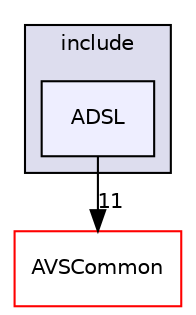digraph "/workplace/avs-device-sdk/ADSL/include/ADSL" {
  compound=true
  node [ fontsize="10", fontname="Helvetica"];
  edge [ labelfontsize="10", labelfontname="Helvetica"];
  subgraph clusterdir_0ad8890ca26b658b7f4a1511f46d3706 {
    graph [ bgcolor="#ddddee", pencolor="black", label="include" fontname="Helvetica", fontsize="10", URL="dir_0ad8890ca26b658b7f4a1511f46d3706.html"]
  dir_02d2e4cabccc4f164a834c9d2dadd160 [shape=box, label="ADSL", style="filled", fillcolor="#eeeeff", pencolor="black", URL="dir_02d2e4cabccc4f164a834c9d2dadd160.html"];
  }
  dir_13e65effb2bde530b17b3d5eefcd0266 [shape=box label="AVSCommon" fillcolor="white" style="filled" color="red" URL="dir_13e65effb2bde530b17b3d5eefcd0266.html"];
  dir_02d2e4cabccc4f164a834c9d2dadd160->dir_13e65effb2bde530b17b3d5eefcd0266 [headlabel="11", labeldistance=1.5 headhref="dir_000011_000015.html"];
}
